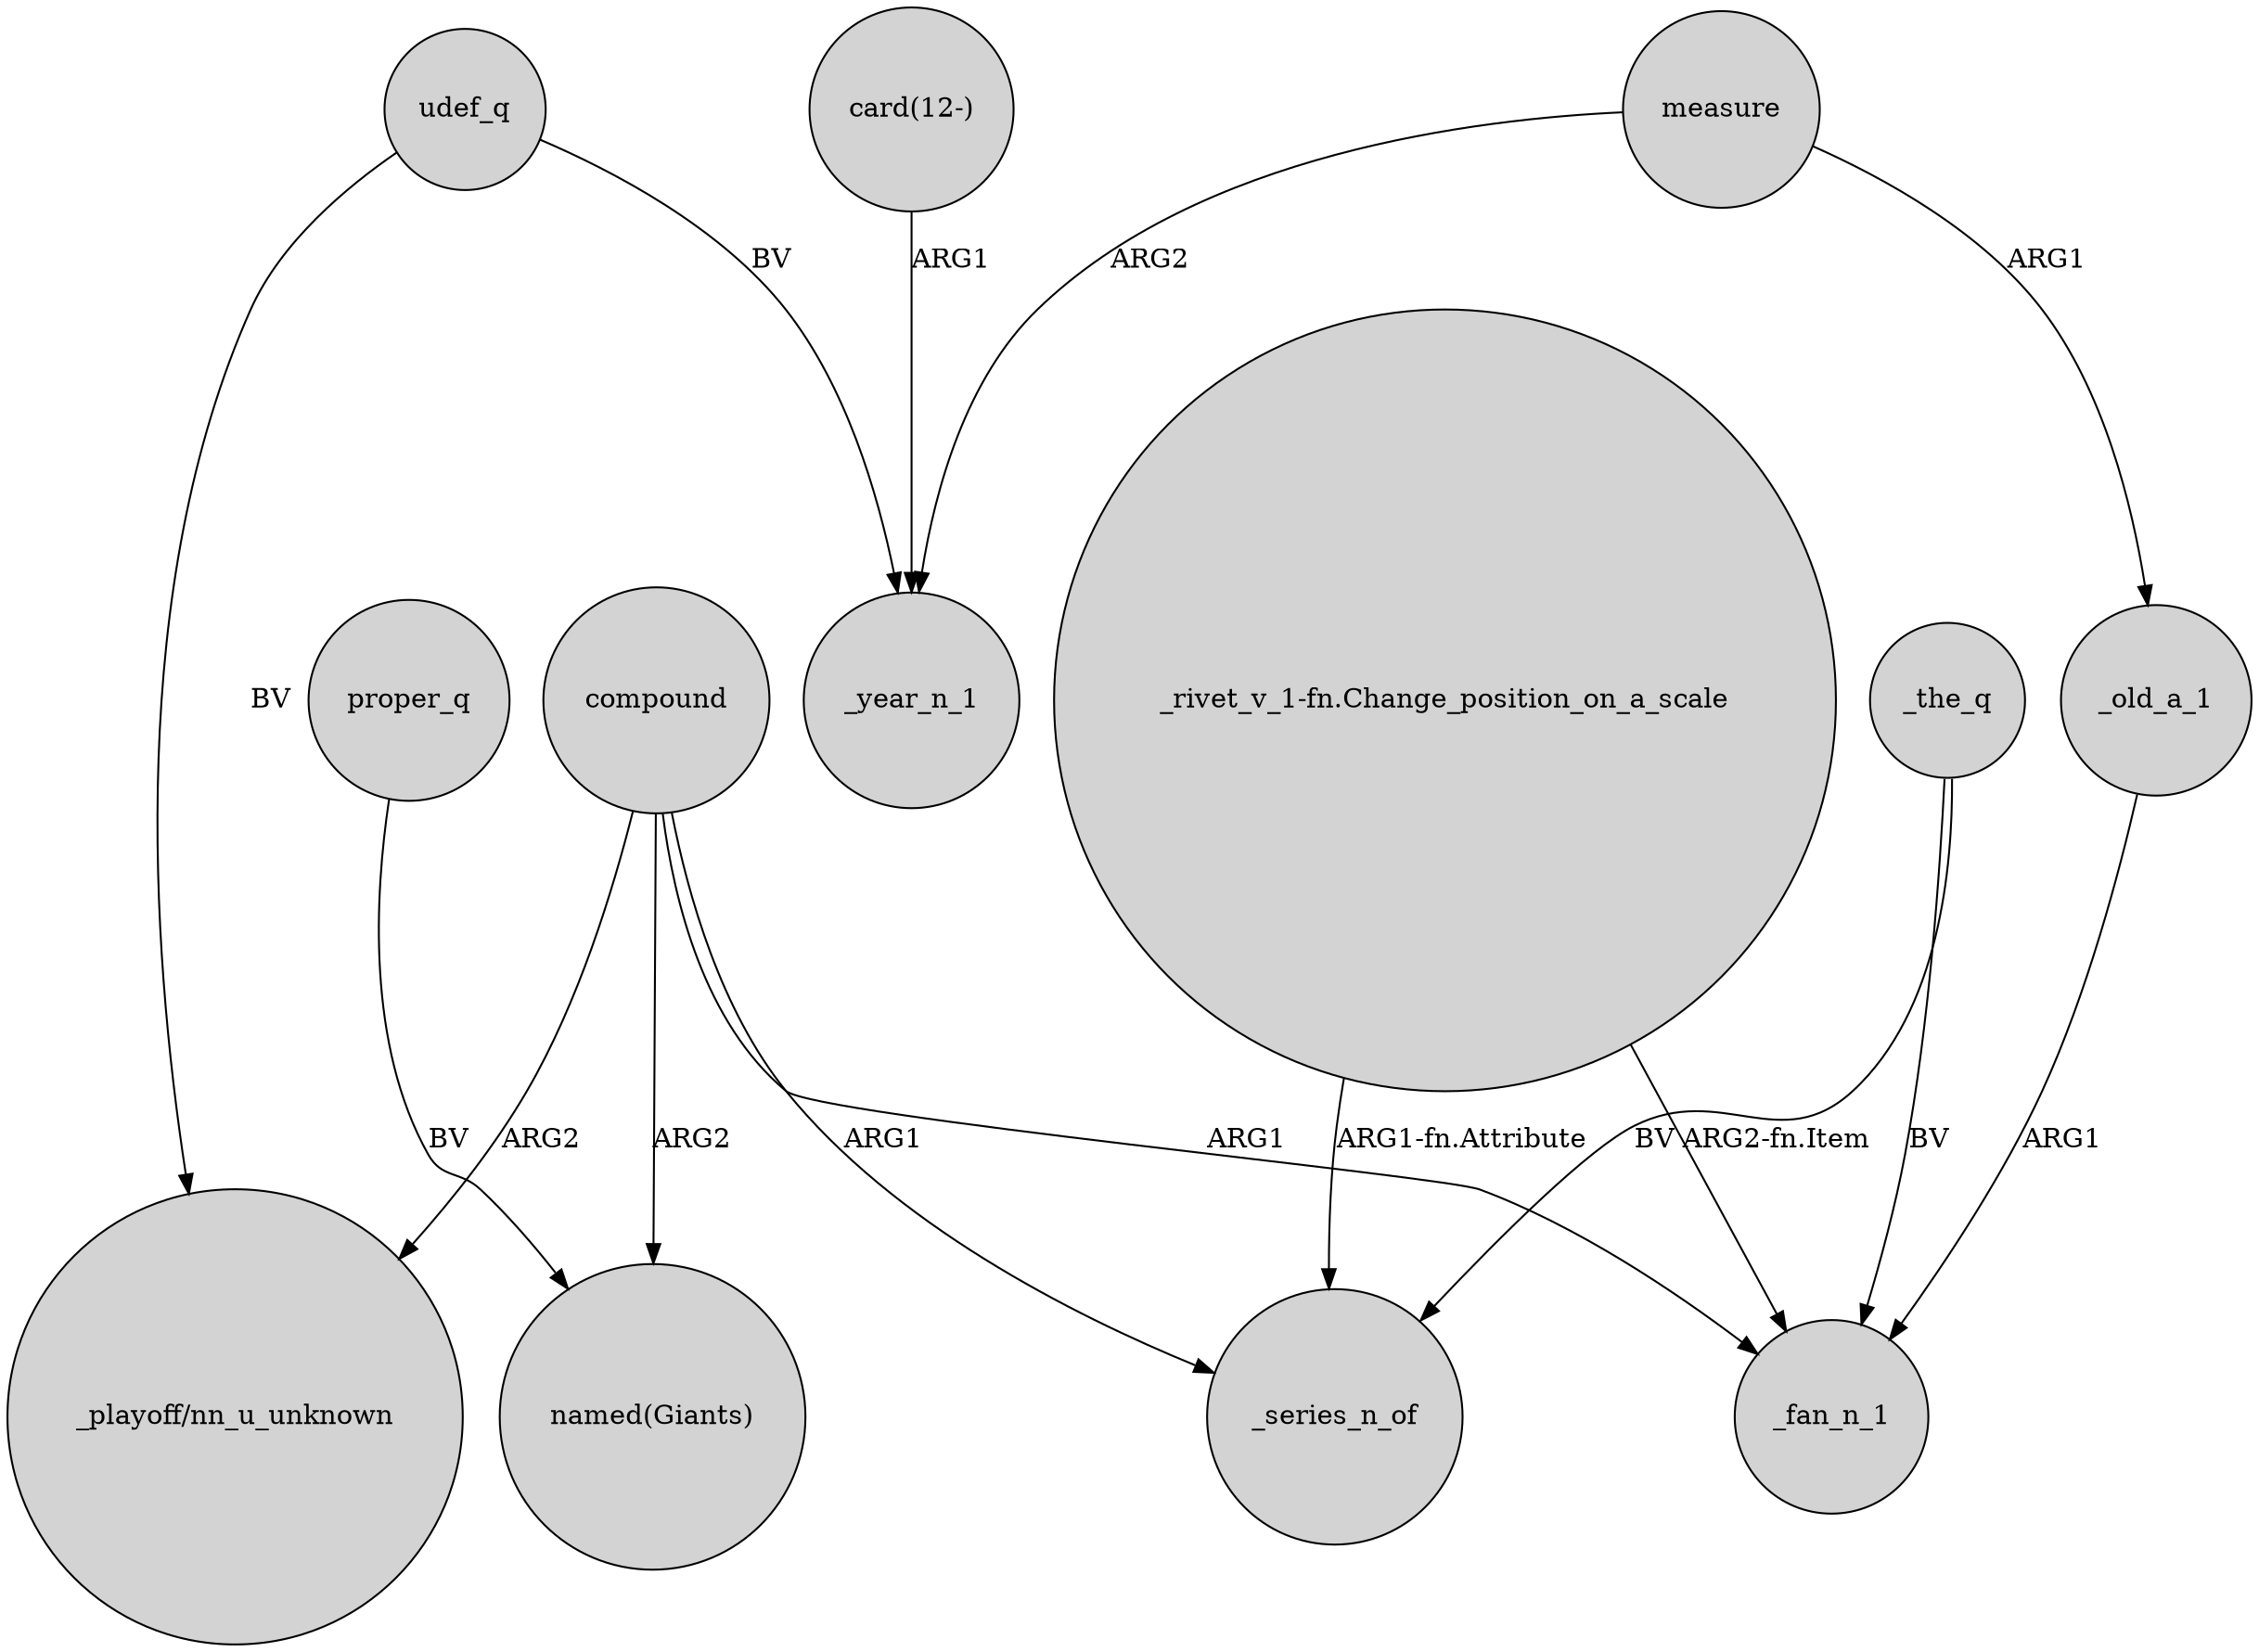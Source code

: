 digraph {
	node [shape=circle style=filled]
	udef_q -> "_playoff/nn_u_unknown" [label=BV]
	udef_q -> _year_n_1 [label=BV]
	compound -> _fan_n_1 [label=ARG1]
	compound -> _series_n_of [label=ARG1]
	compound -> "named(Giants)" [label=ARG2]
	"card(12-)" -> _year_n_1 [label=ARG1]
	compound -> "_playoff/nn_u_unknown" [label=ARG2]
	"_rivet_v_1-fn.Change_position_on_a_scale" -> _series_n_of [label="ARG1-fn.Attribute"]
	measure -> _old_a_1 [label=ARG1]
	proper_q -> "named(Giants)" [label=BV]
	_the_q -> _fan_n_1 [label=BV]
	_the_q -> _series_n_of [label=BV]
	"_rivet_v_1-fn.Change_position_on_a_scale" -> _fan_n_1 [label="ARG2-fn.Item"]
	measure -> _year_n_1 [label=ARG2]
	_old_a_1 -> _fan_n_1 [label=ARG1]
}
